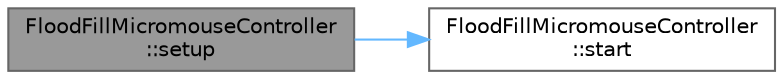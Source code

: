 digraph "FloodFillMicromouseController::setup"
{
 // LATEX_PDF_SIZE
  bgcolor="transparent";
  edge [fontname=Helvetica,fontsize=10,labelfontname=Helvetica,labelfontsize=10];
  node [fontname=Helvetica,fontsize=10,shape=box,height=0.2,width=0.4];
  rankdir="LR";
  Node1 [id="Node000001",label="FloodFillMicromouseController\l::setup",height=0.2,width=0.4,color="gray40", fillcolor="grey60", style="filled", fontcolor="black",tooltip=" "];
  Node1 -> Node2 [id="edge1_Node000001_Node000002",color="steelblue1",style="solid",tooltip=" "];
  Node2 [id="Node000002",label="FloodFillMicromouseController\l::start",height=0.2,width=0.4,color="grey40", fillcolor="white", style="filled",URL="$class_flood_fill_micromouse_controller.html#afc53f08a5f16fd9123ca9ae9b4494fdf",tooltip=" "];
}
